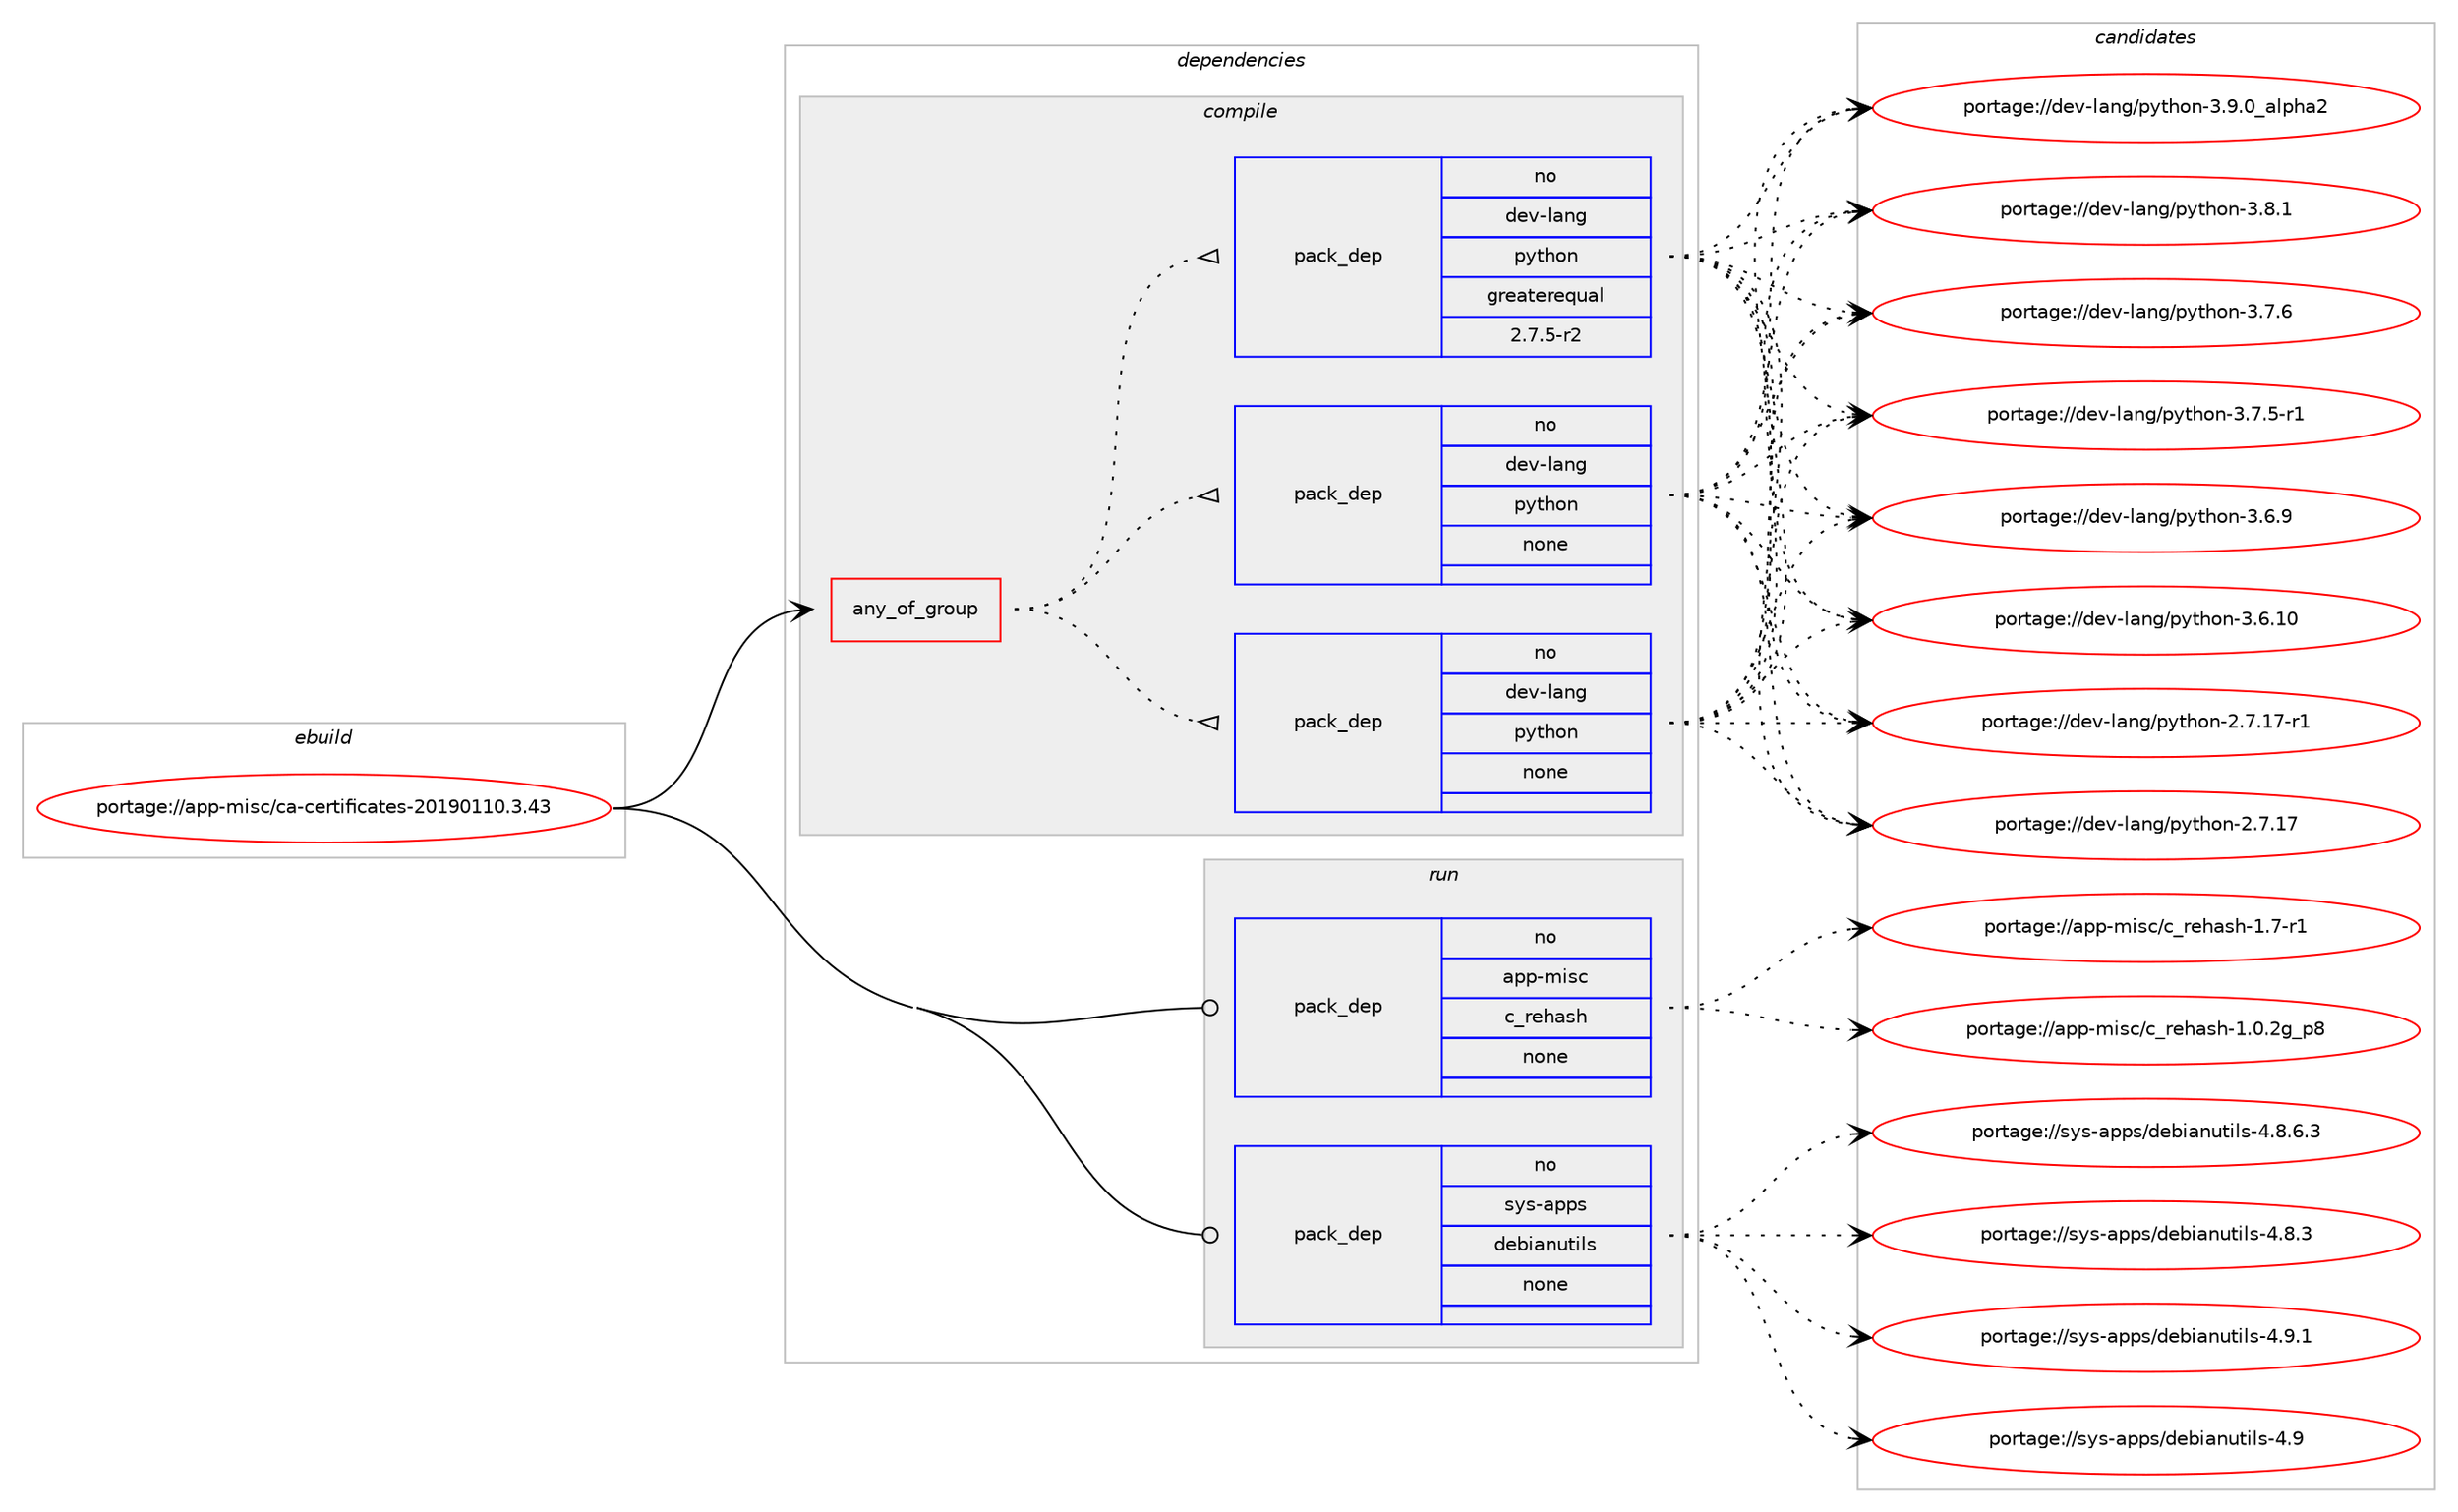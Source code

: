 digraph prolog {

# *************
# Graph options
# *************

newrank=true;
concentrate=true;
compound=true;
graph [rankdir=LR,fontname=Helvetica,fontsize=10,ranksep=1.5];#, ranksep=2.5, nodesep=0.2];
edge  [arrowhead=vee];
node  [fontname=Helvetica,fontsize=10];

# **********
# The ebuild
# **********

subgraph cluster_leftcol {
color=gray;
label=<<i>ebuild</i>>;
id [label="portage://app-misc/ca-certificates-20190110.3.43", color=red, width=4, href="../app-misc/ca-certificates-20190110.3.43.svg"];
}

# ****************
# The dependencies
# ****************

subgraph cluster_midcol {
color=gray;
label=<<i>dependencies</i>>;
subgraph cluster_compile {
fillcolor="#eeeeee";
style=filled;
label=<<i>compile</i>>;
subgraph any7937 {
dependency613397 [label=<<TABLE BORDER="0" CELLBORDER="1" CELLSPACING="0" CELLPADDING="4"><TR><TD CELLPADDING="10">any_of_group</TD></TR></TABLE>>, shape=none, color=red];subgraph pack461535 {
dependency613398 [label=<<TABLE BORDER="0" CELLBORDER="1" CELLSPACING="0" CELLPADDING="4" WIDTH="220"><TR><TD ROWSPAN="6" CELLPADDING="30">pack_dep</TD></TR><TR><TD WIDTH="110">no</TD></TR><TR><TD>dev-lang</TD></TR><TR><TD>python</TD></TR><TR><TD>none</TD></TR><TR><TD></TD></TR></TABLE>>, shape=none, color=blue];
}
dependency613397:e -> dependency613398:w [weight=20,style="dotted",arrowhead="oinv"];
subgraph pack461536 {
dependency613399 [label=<<TABLE BORDER="0" CELLBORDER="1" CELLSPACING="0" CELLPADDING="4" WIDTH="220"><TR><TD ROWSPAN="6" CELLPADDING="30">pack_dep</TD></TR><TR><TD WIDTH="110">no</TD></TR><TR><TD>dev-lang</TD></TR><TR><TD>python</TD></TR><TR><TD>none</TD></TR><TR><TD></TD></TR></TABLE>>, shape=none, color=blue];
}
dependency613397:e -> dependency613399:w [weight=20,style="dotted",arrowhead="oinv"];
subgraph pack461537 {
dependency613400 [label=<<TABLE BORDER="0" CELLBORDER="1" CELLSPACING="0" CELLPADDING="4" WIDTH="220"><TR><TD ROWSPAN="6" CELLPADDING="30">pack_dep</TD></TR><TR><TD WIDTH="110">no</TD></TR><TR><TD>dev-lang</TD></TR><TR><TD>python</TD></TR><TR><TD>greaterequal</TD></TR><TR><TD>2.7.5-r2</TD></TR></TABLE>>, shape=none, color=blue];
}
dependency613397:e -> dependency613400:w [weight=20,style="dotted",arrowhead="oinv"];
}
id:e -> dependency613397:w [weight=20,style="solid",arrowhead="vee"];
}
subgraph cluster_compileandrun {
fillcolor="#eeeeee";
style=filled;
label=<<i>compile and run</i>>;
}
subgraph cluster_run {
fillcolor="#eeeeee";
style=filled;
label=<<i>run</i>>;
subgraph pack461538 {
dependency613401 [label=<<TABLE BORDER="0" CELLBORDER="1" CELLSPACING="0" CELLPADDING="4" WIDTH="220"><TR><TD ROWSPAN="6" CELLPADDING="30">pack_dep</TD></TR><TR><TD WIDTH="110">no</TD></TR><TR><TD>app-misc</TD></TR><TR><TD>c_rehash</TD></TR><TR><TD>none</TD></TR><TR><TD></TD></TR></TABLE>>, shape=none, color=blue];
}
id:e -> dependency613401:w [weight=20,style="solid",arrowhead="odot"];
subgraph pack461539 {
dependency613402 [label=<<TABLE BORDER="0" CELLBORDER="1" CELLSPACING="0" CELLPADDING="4" WIDTH="220"><TR><TD ROWSPAN="6" CELLPADDING="30">pack_dep</TD></TR><TR><TD WIDTH="110">no</TD></TR><TR><TD>sys-apps</TD></TR><TR><TD>debianutils</TD></TR><TR><TD>none</TD></TR><TR><TD></TD></TR></TABLE>>, shape=none, color=blue];
}
id:e -> dependency613402:w [weight=20,style="solid",arrowhead="odot"];
}
}

# **************
# The candidates
# **************

subgraph cluster_choices {
rank=same;
color=gray;
label=<<i>candidates</i>>;

subgraph choice461535 {
color=black;
nodesep=1;
choice10010111845108971101034711212111610411111045514657464895971081121049750 [label="portage://dev-lang/python-3.9.0_alpha2", color=red, width=4,href="../dev-lang/python-3.9.0_alpha2.svg"];
choice100101118451089711010347112121116104111110455146564649 [label="portage://dev-lang/python-3.8.1", color=red, width=4,href="../dev-lang/python-3.8.1.svg"];
choice100101118451089711010347112121116104111110455146554654 [label="portage://dev-lang/python-3.7.6", color=red, width=4,href="../dev-lang/python-3.7.6.svg"];
choice1001011184510897110103471121211161041111104551465546534511449 [label="portage://dev-lang/python-3.7.5-r1", color=red, width=4,href="../dev-lang/python-3.7.5-r1.svg"];
choice100101118451089711010347112121116104111110455146544657 [label="portage://dev-lang/python-3.6.9", color=red, width=4,href="../dev-lang/python-3.6.9.svg"];
choice10010111845108971101034711212111610411111045514654464948 [label="portage://dev-lang/python-3.6.10", color=red, width=4,href="../dev-lang/python-3.6.10.svg"];
choice100101118451089711010347112121116104111110455046554649554511449 [label="portage://dev-lang/python-2.7.17-r1", color=red, width=4,href="../dev-lang/python-2.7.17-r1.svg"];
choice10010111845108971101034711212111610411111045504655464955 [label="portage://dev-lang/python-2.7.17", color=red, width=4,href="../dev-lang/python-2.7.17.svg"];
dependency613398:e -> choice10010111845108971101034711212111610411111045514657464895971081121049750:w [style=dotted,weight="100"];
dependency613398:e -> choice100101118451089711010347112121116104111110455146564649:w [style=dotted,weight="100"];
dependency613398:e -> choice100101118451089711010347112121116104111110455146554654:w [style=dotted,weight="100"];
dependency613398:e -> choice1001011184510897110103471121211161041111104551465546534511449:w [style=dotted,weight="100"];
dependency613398:e -> choice100101118451089711010347112121116104111110455146544657:w [style=dotted,weight="100"];
dependency613398:e -> choice10010111845108971101034711212111610411111045514654464948:w [style=dotted,weight="100"];
dependency613398:e -> choice100101118451089711010347112121116104111110455046554649554511449:w [style=dotted,weight="100"];
dependency613398:e -> choice10010111845108971101034711212111610411111045504655464955:w [style=dotted,weight="100"];
}
subgraph choice461536 {
color=black;
nodesep=1;
choice10010111845108971101034711212111610411111045514657464895971081121049750 [label="portage://dev-lang/python-3.9.0_alpha2", color=red, width=4,href="../dev-lang/python-3.9.0_alpha2.svg"];
choice100101118451089711010347112121116104111110455146564649 [label="portage://dev-lang/python-3.8.1", color=red, width=4,href="../dev-lang/python-3.8.1.svg"];
choice100101118451089711010347112121116104111110455146554654 [label="portage://dev-lang/python-3.7.6", color=red, width=4,href="../dev-lang/python-3.7.6.svg"];
choice1001011184510897110103471121211161041111104551465546534511449 [label="portage://dev-lang/python-3.7.5-r1", color=red, width=4,href="../dev-lang/python-3.7.5-r1.svg"];
choice100101118451089711010347112121116104111110455146544657 [label="portage://dev-lang/python-3.6.9", color=red, width=4,href="../dev-lang/python-3.6.9.svg"];
choice10010111845108971101034711212111610411111045514654464948 [label="portage://dev-lang/python-3.6.10", color=red, width=4,href="../dev-lang/python-3.6.10.svg"];
choice100101118451089711010347112121116104111110455046554649554511449 [label="portage://dev-lang/python-2.7.17-r1", color=red, width=4,href="../dev-lang/python-2.7.17-r1.svg"];
choice10010111845108971101034711212111610411111045504655464955 [label="portage://dev-lang/python-2.7.17", color=red, width=4,href="../dev-lang/python-2.7.17.svg"];
dependency613399:e -> choice10010111845108971101034711212111610411111045514657464895971081121049750:w [style=dotted,weight="100"];
dependency613399:e -> choice100101118451089711010347112121116104111110455146564649:w [style=dotted,weight="100"];
dependency613399:e -> choice100101118451089711010347112121116104111110455146554654:w [style=dotted,weight="100"];
dependency613399:e -> choice1001011184510897110103471121211161041111104551465546534511449:w [style=dotted,weight="100"];
dependency613399:e -> choice100101118451089711010347112121116104111110455146544657:w [style=dotted,weight="100"];
dependency613399:e -> choice10010111845108971101034711212111610411111045514654464948:w [style=dotted,weight="100"];
dependency613399:e -> choice100101118451089711010347112121116104111110455046554649554511449:w [style=dotted,weight="100"];
dependency613399:e -> choice10010111845108971101034711212111610411111045504655464955:w [style=dotted,weight="100"];
}
subgraph choice461537 {
color=black;
nodesep=1;
choice10010111845108971101034711212111610411111045514657464895971081121049750 [label="portage://dev-lang/python-3.9.0_alpha2", color=red, width=4,href="../dev-lang/python-3.9.0_alpha2.svg"];
choice100101118451089711010347112121116104111110455146564649 [label="portage://dev-lang/python-3.8.1", color=red, width=4,href="../dev-lang/python-3.8.1.svg"];
choice100101118451089711010347112121116104111110455146554654 [label="portage://dev-lang/python-3.7.6", color=red, width=4,href="../dev-lang/python-3.7.6.svg"];
choice1001011184510897110103471121211161041111104551465546534511449 [label="portage://dev-lang/python-3.7.5-r1", color=red, width=4,href="../dev-lang/python-3.7.5-r1.svg"];
choice100101118451089711010347112121116104111110455146544657 [label="portage://dev-lang/python-3.6.9", color=red, width=4,href="../dev-lang/python-3.6.9.svg"];
choice10010111845108971101034711212111610411111045514654464948 [label="portage://dev-lang/python-3.6.10", color=red, width=4,href="../dev-lang/python-3.6.10.svg"];
choice100101118451089711010347112121116104111110455046554649554511449 [label="portage://dev-lang/python-2.7.17-r1", color=red, width=4,href="../dev-lang/python-2.7.17-r1.svg"];
choice10010111845108971101034711212111610411111045504655464955 [label="portage://dev-lang/python-2.7.17", color=red, width=4,href="../dev-lang/python-2.7.17.svg"];
dependency613400:e -> choice10010111845108971101034711212111610411111045514657464895971081121049750:w [style=dotted,weight="100"];
dependency613400:e -> choice100101118451089711010347112121116104111110455146564649:w [style=dotted,weight="100"];
dependency613400:e -> choice100101118451089711010347112121116104111110455146554654:w [style=dotted,weight="100"];
dependency613400:e -> choice1001011184510897110103471121211161041111104551465546534511449:w [style=dotted,weight="100"];
dependency613400:e -> choice100101118451089711010347112121116104111110455146544657:w [style=dotted,weight="100"];
dependency613400:e -> choice10010111845108971101034711212111610411111045514654464948:w [style=dotted,weight="100"];
dependency613400:e -> choice100101118451089711010347112121116104111110455046554649554511449:w [style=dotted,weight="100"];
dependency613400:e -> choice10010111845108971101034711212111610411111045504655464955:w [style=dotted,weight="100"];
}
subgraph choice461538 {
color=black;
nodesep=1;
choice97112112451091051159947999511410110497115104454946554511449 [label="portage://app-misc/c_rehash-1.7-r1", color=red, width=4,href="../app-misc/c_rehash-1.7-r1.svg"];
choice971121124510910511599479995114101104971151044549464846501039511256 [label="portage://app-misc/c_rehash-1.0.2g_p8", color=red, width=4,href="../app-misc/c_rehash-1.0.2g_p8.svg"];
dependency613401:e -> choice97112112451091051159947999511410110497115104454946554511449:w [style=dotted,weight="100"];
dependency613401:e -> choice971121124510910511599479995114101104971151044549464846501039511256:w [style=dotted,weight="100"];
}
subgraph choice461539 {
color=black;
nodesep=1;
choice1151211154597112112115471001019810597110117116105108115455246574649 [label="portage://sys-apps/debianutils-4.9.1", color=red, width=4,href="../sys-apps/debianutils-4.9.1.svg"];
choice115121115459711211211547100101981059711011711610510811545524657 [label="portage://sys-apps/debianutils-4.9", color=red, width=4,href="../sys-apps/debianutils-4.9.svg"];
choice11512111545971121121154710010198105971101171161051081154552465646544651 [label="portage://sys-apps/debianutils-4.8.6.3", color=red, width=4,href="../sys-apps/debianutils-4.8.6.3.svg"];
choice1151211154597112112115471001019810597110117116105108115455246564651 [label="portage://sys-apps/debianutils-4.8.3", color=red, width=4,href="../sys-apps/debianutils-4.8.3.svg"];
dependency613402:e -> choice1151211154597112112115471001019810597110117116105108115455246574649:w [style=dotted,weight="100"];
dependency613402:e -> choice115121115459711211211547100101981059711011711610510811545524657:w [style=dotted,weight="100"];
dependency613402:e -> choice11512111545971121121154710010198105971101171161051081154552465646544651:w [style=dotted,weight="100"];
dependency613402:e -> choice1151211154597112112115471001019810597110117116105108115455246564651:w [style=dotted,weight="100"];
}
}

}
